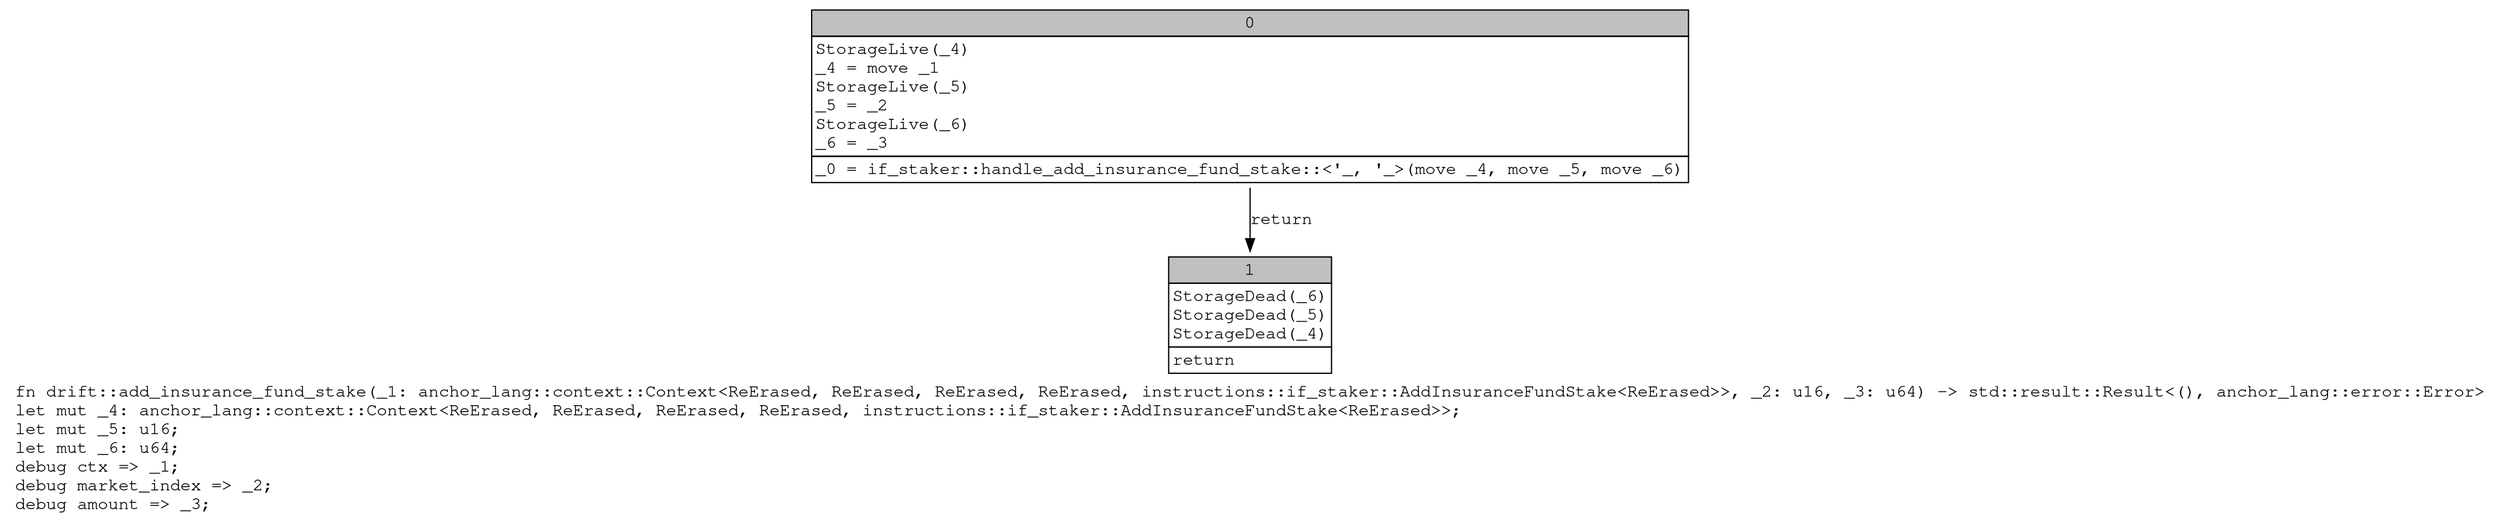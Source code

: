 digraph Mir_0_19983 {
    graph [fontname="Courier, monospace"];
    node [fontname="Courier, monospace"];
    edge [fontname="Courier, monospace"];
    label=<fn drift::add_insurance_fund_stake(_1: anchor_lang::context::Context&lt;ReErased, ReErased, ReErased, ReErased, instructions::if_staker::AddInsuranceFundStake&lt;ReErased&gt;&gt;, _2: u16, _3: u64) -&gt; std::result::Result&lt;(), anchor_lang::error::Error&gt;<br align="left"/>let mut _4: anchor_lang::context::Context&lt;ReErased, ReErased, ReErased, ReErased, instructions::if_staker::AddInsuranceFundStake&lt;ReErased&gt;&gt;;<br align="left"/>let mut _5: u16;<br align="left"/>let mut _6: u64;<br align="left"/>debug ctx =&gt; _1;<br align="left"/>debug market_index =&gt; _2;<br align="left"/>debug amount =&gt; _3;<br align="left"/>>;
    bb0__0_19983 [shape="none", label=<<table border="0" cellborder="1" cellspacing="0"><tr><td bgcolor="gray" align="center" colspan="1">0</td></tr><tr><td align="left" balign="left">StorageLive(_4)<br/>_4 = move _1<br/>StorageLive(_5)<br/>_5 = _2<br/>StorageLive(_6)<br/>_6 = _3<br/></td></tr><tr><td align="left">_0 = if_staker::handle_add_insurance_fund_stake::&lt;'_, '_&gt;(move _4, move _5, move _6)</td></tr></table>>];
    bb1__0_19983 [shape="none", label=<<table border="0" cellborder="1" cellspacing="0"><tr><td bgcolor="gray" align="center" colspan="1">1</td></tr><tr><td align="left" balign="left">StorageDead(_6)<br/>StorageDead(_5)<br/>StorageDead(_4)<br/></td></tr><tr><td align="left">return</td></tr></table>>];
    bb0__0_19983 -> bb1__0_19983 [label="return"];
}
